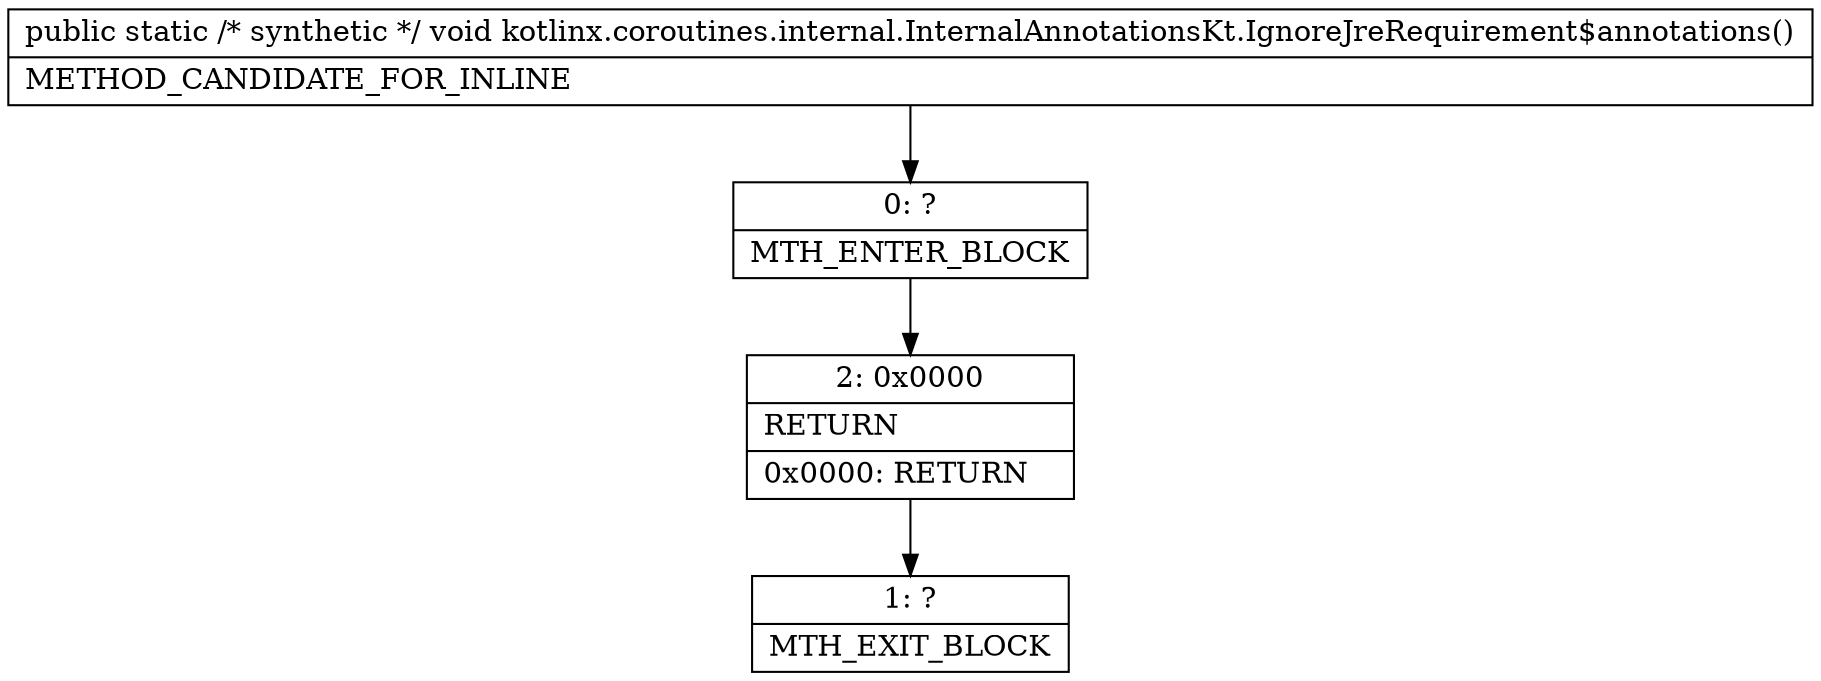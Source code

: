 digraph "CFG forkotlinx.coroutines.internal.InternalAnnotationsKt.IgnoreJreRequirement$annotations()V" {
Node_0 [shape=record,label="{0\:\ ?|MTH_ENTER_BLOCK\l}"];
Node_2 [shape=record,label="{2\:\ 0x0000|RETURN\l|0x0000: RETURN   \l}"];
Node_1 [shape=record,label="{1\:\ ?|MTH_EXIT_BLOCK\l}"];
MethodNode[shape=record,label="{public static \/* synthetic *\/ void kotlinx.coroutines.internal.InternalAnnotationsKt.IgnoreJreRequirement$annotations()  | METHOD_CANDIDATE_FOR_INLINE\l}"];
MethodNode -> Node_0;Node_0 -> Node_2;
Node_2 -> Node_1;
}

